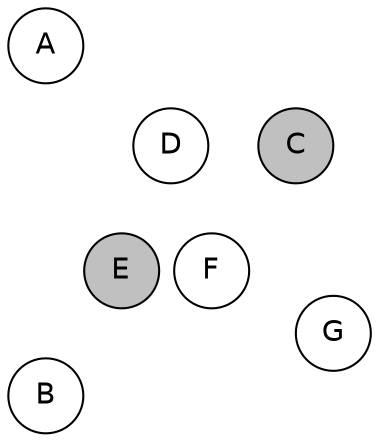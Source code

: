 
graph {

layout = circo;
mindist = .1

node [shape = circle, fontname = Helvetica, margin = 0, style = filled]
edge [style=invis]

subgraph 1 {
	E -- F -- F# -- G -- G# -- A -- A# -- B -- C -- C# -- D -- D# -- E
}

C [fillcolor = gray];
C# [fillcolor = gray];
D [fillcolor = white];
D# [fillcolor = cadetblue1];
E [fillcolor = gray];
F [fillcolor = white];
F# [fillcolor = gray];
G [fillcolor = white];
G# [fillcolor = gray];
A [fillcolor = white];
A# [fillcolor = white];
B [fillcolor = white];
}
